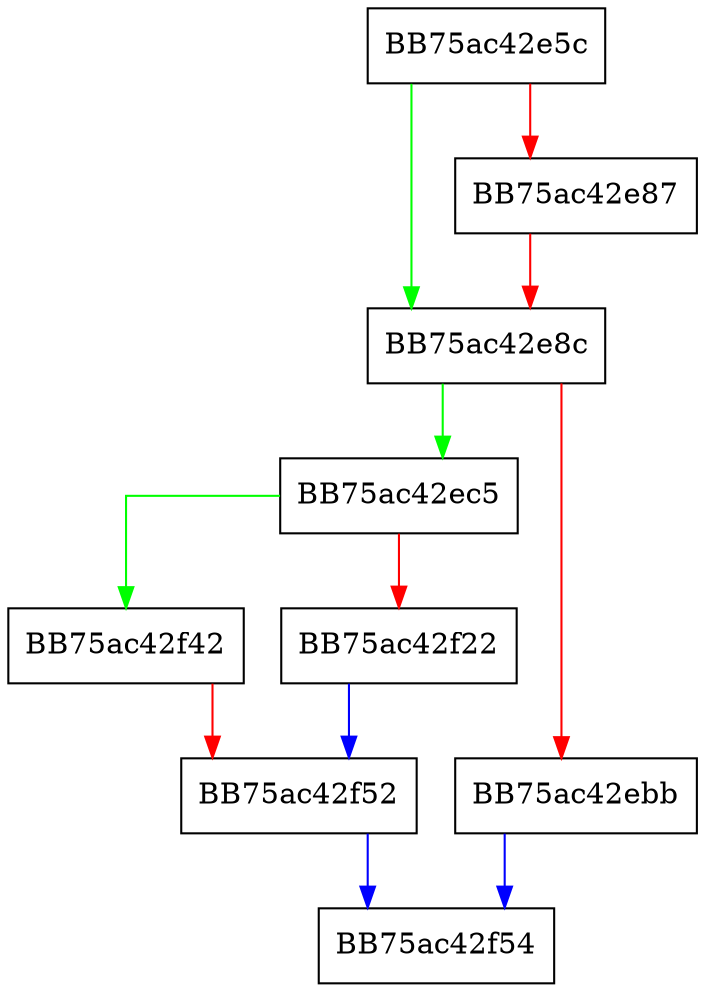 digraph ParseFileSet {
  node [shape="box"];
  graph [splines=ortho];
  BB75ac42e5c -> BB75ac42e8c [color="green"];
  BB75ac42e5c -> BB75ac42e87 [color="red"];
  BB75ac42e87 -> BB75ac42e8c [color="red"];
  BB75ac42e8c -> BB75ac42ec5 [color="green"];
  BB75ac42e8c -> BB75ac42ebb [color="red"];
  BB75ac42ebb -> BB75ac42f54 [color="blue"];
  BB75ac42ec5 -> BB75ac42f42 [color="green"];
  BB75ac42ec5 -> BB75ac42f22 [color="red"];
  BB75ac42f22 -> BB75ac42f52 [color="blue"];
  BB75ac42f42 -> BB75ac42f52 [color="red"];
  BB75ac42f52 -> BB75ac42f54 [color="blue"];
}